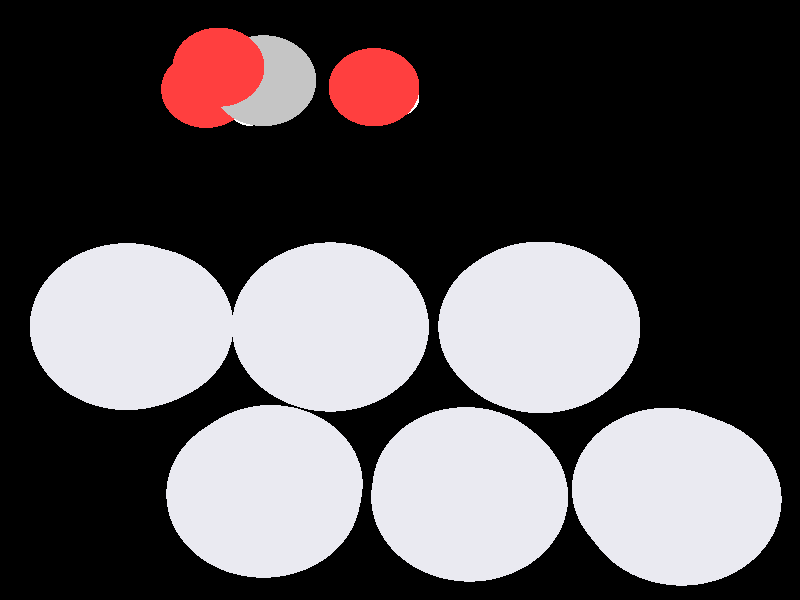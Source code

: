 #include "colors.inc"
#include "finish.inc"

global_settings {assumed_gamma 1 max_trace_level 6}
background {color White transmit 1.0}
camera {perspective
  right -9.29*x up 8.11*y
  direction 100.00*z
  location <0,0,100.00> look_at <0,0,0>}


light_source {<  2.00,   3.00,  40.00> color White
  area_light <0.70, 0, 0>, <0, 0.70, 0>, 3, 3
  adaptive 1 jitter}
// no fog
#declare simple = finish {phong 0.7}
#declare pale = finish {ambient 0.5 diffuse 0.85 roughness 0.001 specular 0.200 }
#declare intermediate = finish {ambient 0.3 diffuse 0.6 specular 0.1 roughness 0.04}
#declare vmd = finish {ambient 0.0 diffuse 0.65 phong 0.1 phong_size 40.0 specular 0.5 }
#declare jmol = finish {ambient 0.2 diffuse 0.6 specular 1 roughness 0.001 metallic}
#declare ase2 = finish {ambient 0.05 brilliance 3 diffuse 0.6 metallic specular 0.7 roughness 0.04 reflection 0.15}
#declare ase3 = finish {ambient 0.15 brilliance 2 diffuse 0.6 metallic specular 1.0 roughness 0.001 reflection 0.0}
#declare glass = finish {ambient 0.05 diffuse 0.3 specular 1.0 roughness 0.001}
#declare glass2 = finish {ambient 0.01 diffuse 0.3 specular 1.0 reflection 0.25 roughness 0.001}
#declare Rcell = 0.050;
#declare Rbond = 0.100;

#macro atom(LOC, R, COL, TRANS, FIN)
  sphere{LOC, R texture{pigment{color COL transmit TRANS} finish{FIN}}}
#end
#macro constrain(LOC, R, COL, TRANS FIN)
union{torus{R, Rcell rotate 45*z texture{pigment{color COL transmit TRANS} finish{FIN}}}
     torus{R, Rcell rotate -45*z texture{pigment{color COL transmit TRANS} finish{FIN}}}
     translate LOC}
#end

// no cell vertices
atom(< -1.63,  -2.70,  -8.49>, 1.16, rgb <0.82, 0.82, 0.88>, 0.0, ase3) // #0
atom(< -1.63,  -2.71,  -5.66>, 1.16, rgb <0.82, 0.82, 0.88>, 0.0, ase3) // #1
atom(< -1.63,  -2.70,  -2.83>, 1.16, rgb <0.82, 0.82, 0.88>, 0.0, ase3) // #2
atom(<  0.82,  -2.71,  -7.07>, 1.16, rgb <0.82, 0.82, 0.88>, 0.0, ase3) // #3
atom(<  0.82,  -2.70,  -4.24>, 1.16, rgb <0.82, 0.82, 0.88>, 0.0, ase3) // #4
atom(<  0.82,  -2.70,  -1.42>, 1.16, rgb <0.82, 0.82, 0.88>, 0.0, ase3) // #5
atom(<  3.27,  -2.70,  -5.66>, 1.16, rgb <0.82, 0.82, 0.88>, 0.0, ase3) // #6
atom(<  3.27,  -2.70,  -2.83>, 1.16, rgb <0.82, 0.82, 0.88>, 0.0, ase3) // #7
atom(<  3.27,  -2.70,   0.00>, 1.16, rgb <0.82, 0.82, 0.88>, 0.0, ase3) // #8
atom(< -3.26,  -0.38,  -8.49>, 1.16, rgb <0.82, 0.82, 0.88>, 0.0, ase3) // #9
atom(< -3.27,  -0.39,  -5.66>, 1.16, rgb <0.82, 0.82, 0.88>, 0.0, ase3) // #10
atom(< -3.26,  -0.37,  -2.83>, 1.16, rgb <0.82, 0.82, 0.88>, 0.0, ase3) // #11
atom(< -0.81,  -0.39,  -7.08>, 1.16, rgb <0.82, 0.82, 0.88>, 0.0, ase3) // #12
atom(< -0.81,  -0.38,  -4.24>, 1.16, rgb <0.82, 0.82, 0.88>, 0.0, ase3) // #13
atom(< -0.82,  -0.37,  -1.41>, 1.16, rgb <0.82, 0.82, 0.88>, 0.0, ase3) // #14
atom(<  1.63,  -0.38,  -5.66>, 1.16, rgb <0.82, 0.82, 0.88>, 0.0, ase3) // #15
atom(<  1.63,  -0.38,  -2.83>, 1.16, rgb <0.82, 0.82, 0.88>, 0.0, ase3) // #16
atom(<  1.63,  -0.37,  -0.00>, 1.16, rgb <0.82, 0.82, 0.88>, 0.0, ase3) // #17
atom(< -2.41,   3.05,  -7.07>, 0.56, rgb <1.00, 0.05, 0.05>, 0.0, ase3) // #18
atom(< -1.68,   3.14,  -5.92>, 0.65, rgb <0.56, 0.56, 0.56>, 0.0, ase3) // #19
atom(< -0.32,   3.05,  -6.03>, 0.56, rgb <1.00, 0.05, 0.05>, 0.0, ase3) // #20
atom(< -0.02,   2.92,  -6.95>, 0.26, rgb <1.00, 1.00, 1.00>, 0.0, ase3) // #21
atom(< -1.88,   2.80,  -7.85>, 0.26, rgb <1.00, 1.00, 1.00>, 0.0, ase3) // #22
atom(< -2.21,   3.30,  -4.85>, 0.56, rgb <1.00, 0.05, 0.05>, 0.0, ase3) // #23

// no constraints

